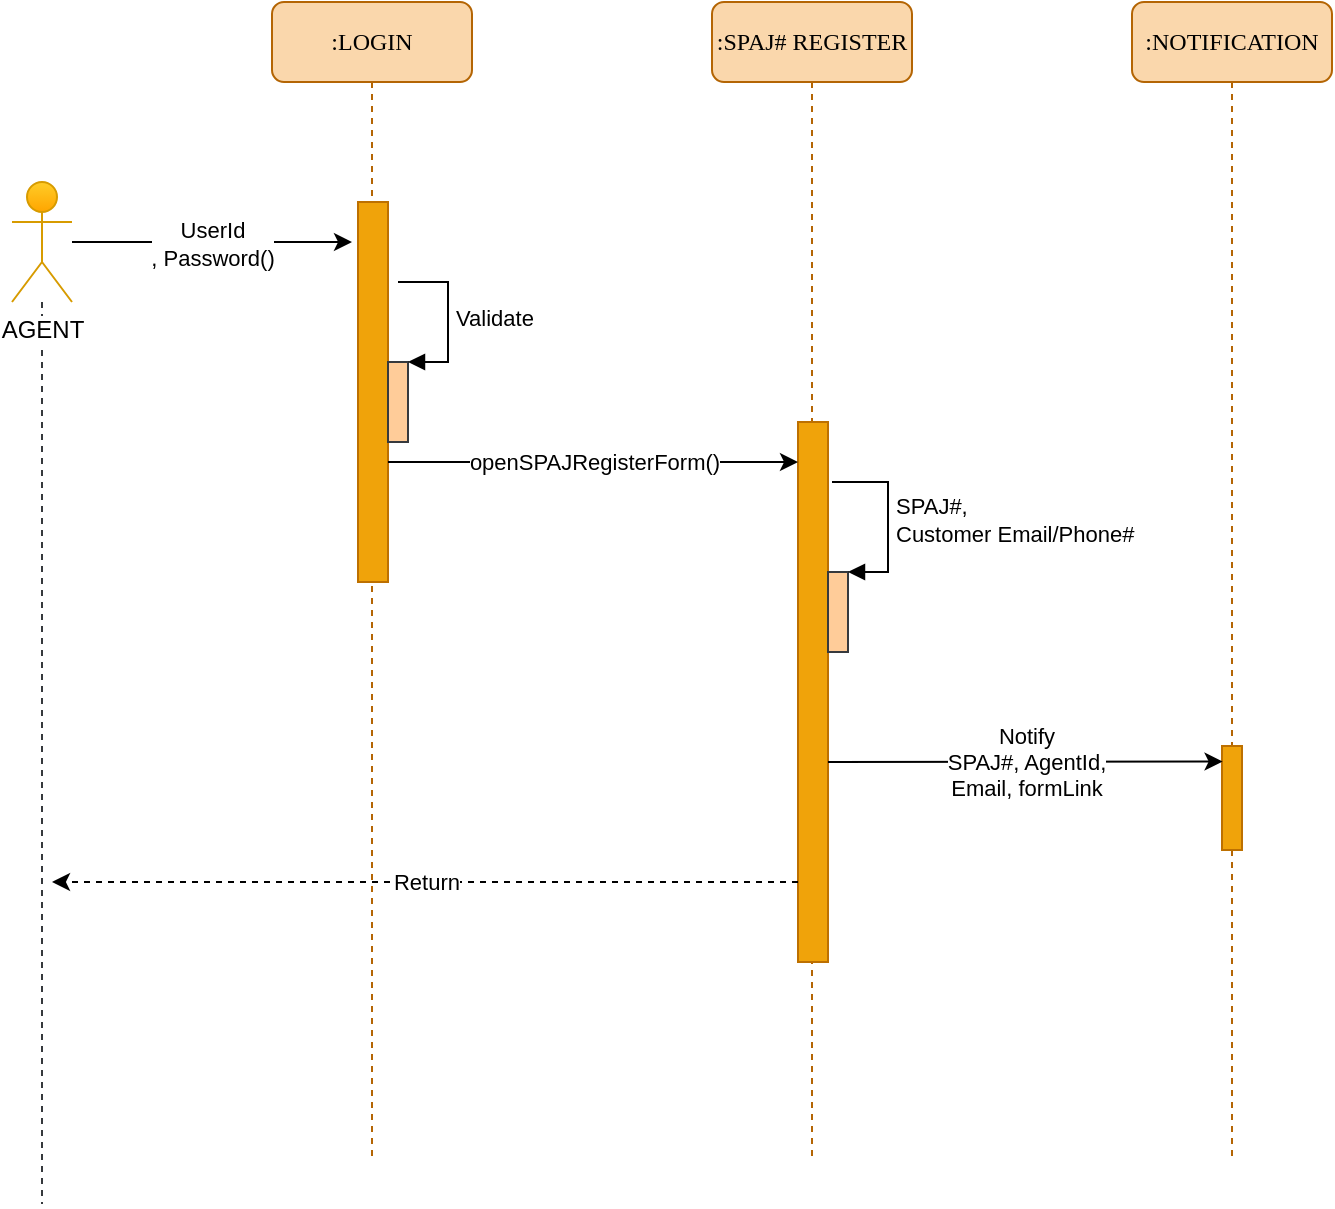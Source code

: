 <mxfile version="13.0.1" type="github" pages="4">
  <diagram name="REG_SPAJ" id="13e1069c-82ec-6db2-03f1-153e76fe0fe0">
    <mxGraphModel dx="782" dy="410" grid="1" gridSize="10" guides="1" tooltips="1" connect="1" arrows="1" fold="1" page="1" pageScale="1" pageWidth="1100" pageHeight="850" background="#ffffff" math="0" shadow="0">
      <root>
        <mxCell id="0" />
        <mxCell id="1" parent="0" />
        <mxCell id="7baba1c4bc27f4b0-2" value=":SPAJ# REGISTER" style="shape=umlLifeline;perimeter=lifelinePerimeter;whiteSpace=wrap;html=1;container=1;collapsible=0;recursiveResize=0;outlineConnect=0;rounded=1;shadow=0;comic=0;labelBackgroundColor=none;strokeWidth=1;fontFamily=Verdana;fontSize=12;align=center;fillColor=#fad7ac;strokeColor=#b46504;" parent="1" vertex="1">
          <mxGeometry x="480" y="100" width="100" height="580" as="geometry" />
        </mxCell>
        <mxCell id="p4iOBF_PORQU9EkBIIjE-11" value="" style="html=1;points=[];perimeter=orthogonalPerimeter;rounded=0;shadow=0;comic=0;labelBackgroundColor=none;strokeWidth=1;fontFamily=Verdana;fontSize=12;align=center;fillColor=#f0a30a;strokeColor=#BD7000;fontColor=#ffffff;" parent="7baba1c4bc27f4b0-2" vertex="1">
          <mxGeometry x="43" y="210" width="15" height="270" as="geometry" />
        </mxCell>
        <mxCell id="6RbhNzcq1OYKgwnGAaoQ-3" value="" style="html=1;points=[];perimeter=orthogonalPerimeter;fillColor=#ffcc99;strokeColor=#36393d;" parent="7baba1c4bc27f4b0-2" vertex="1">
          <mxGeometry x="58" y="285" width="10" height="40" as="geometry" />
        </mxCell>
        <mxCell id="6RbhNzcq1OYKgwnGAaoQ-4" value="&lt;div&gt;SPAJ#, &lt;br&gt;&lt;/div&gt;&lt;div&gt;Customer Email/Phone#&lt;br&gt;&lt;/div&gt;" style="edgeStyle=orthogonalEdgeStyle;html=1;align=left;spacingLeft=2;endArrow=block;rounded=0;entryX=1;entryY=0;" parent="7baba1c4bc27f4b0-2" target="6RbhNzcq1OYKgwnGAaoQ-3" edge="1">
          <mxGeometry relative="1" as="geometry">
            <mxPoint x="60" y="240" as="sourcePoint" />
            <Array as="points">
              <mxPoint x="63" y="240" />
              <mxPoint x="88" y="240" />
              <mxPoint x="88" y="285" />
            </Array>
          </mxGeometry>
        </mxCell>
        <mxCell id="7baba1c4bc27f4b0-3" value=":NOTIFICATION" style="shape=umlLifeline;perimeter=lifelinePerimeter;whiteSpace=wrap;html=1;container=1;collapsible=0;recursiveResize=0;outlineConnect=0;rounded=1;shadow=0;comic=0;labelBackgroundColor=none;strokeWidth=1;fontFamily=Verdana;fontSize=12;align=center;fillColor=#fad7ac;strokeColor=#b46504;" parent="1" vertex="1">
          <mxGeometry x="690" y="100" width="100" height="580" as="geometry" />
        </mxCell>
        <mxCell id="p4iOBF_PORQU9EkBIIjE-16" value="" style="html=1;points=[];perimeter=orthogonalPerimeter;rounded=0;shadow=0;comic=0;labelBackgroundColor=none;strokeWidth=1;fontFamily=Verdana;fontSize=12;align=center;fillColor=#f0a30a;strokeColor=#BD7000;fontColor=#ffffff;" parent="7baba1c4bc27f4b0-3" vertex="1">
          <mxGeometry x="45" y="372" width="10" height="52" as="geometry" />
        </mxCell>
        <mxCell id="7baba1c4bc27f4b0-8" value=":LOGIN" style="shape=umlLifeline;perimeter=lifelinePerimeter;whiteSpace=wrap;html=1;container=1;collapsible=0;recursiveResize=0;outlineConnect=0;rounded=1;shadow=0;comic=0;labelBackgroundColor=none;strokeWidth=1;fontFamily=Verdana;fontSize=12;align=center;fillColor=#fad7ac;strokeColor=#b46504;" parent="1" vertex="1">
          <mxGeometry x="260" y="100" width="100" height="580" as="geometry" />
        </mxCell>
        <mxCell id="7baba1c4bc27f4b0-9" value="" style="html=1;points=[];perimeter=orthogonalPerimeter;rounded=0;shadow=0;comic=0;labelBackgroundColor=none;strokeWidth=1;fontFamily=Verdana;fontSize=12;align=center;fillColor=#f0a30a;strokeColor=#BD7000;fontColor=#ffffff;" parent="7baba1c4bc27f4b0-8" vertex="1">
          <mxGeometry x="43" y="100" width="15" height="190" as="geometry" />
        </mxCell>
        <mxCell id="6RbhNzcq1OYKgwnGAaoQ-5" value="" style="html=1;points=[];perimeter=orthogonalPerimeter;fillColor=#ffcc99;strokeColor=#36393d;" parent="7baba1c4bc27f4b0-8" vertex="1">
          <mxGeometry x="58" y="180" width="10" height="40" as="geometry" />
        </mxCell>
        <mxCell id="6RbhNzcq1OYKgwnGAaoQ-6" value="Validate" style="edgeStyle=orthogonalEdgeStyle;html=1;align=left;spacingLeft=2;endArrow=block;rounded=0;entryX=1;entryY=0;" parent="7baba1c4bc27f4b0-8" target="6RbhNzcq1OYKgwnGAaoQ-5" edge="1">
          <mxGeometry relative="1" as="geometry">
            <mxPoint x="63" y="140" as="sourcePoint" />
            <Array as="points">
              <mxPoint x="88" y="140" />
            </Array>
          </mxGeometry>
        </mxCell>
        <mxCell id="p4iOBF_PORQU9EkBIIjE-3" value="&lt;div&gt;UserId&lt;/div&gt;&lt;div&gt;, Password()&lt;/div&gt;" style="edgeStyle=orthogonalEdgeStyle;rounded=0;orthogonalLoop=1;jettySize=auto;html=1;" parent="1" source="p4iOBF_PORQU9EkBIIjE-1" edge="1">
          <mxGeometry relative="1" as="geometry">
            <mxPoint x="300" y="220" as="targetPoint" />
          </mxGeometry>
        </mxCell>
        <mxCell id="XKrE97l7b6FqeRw9MG-Z-1" style="edgeStyle=orthogonalEdgeStyle;rounded=0;orthogonalLoop=1;jettySize=auto;html=1;strokeColor=#36393d;endArrow=none;endFill=0;startArrow=none;startFill=0;dashed=1;fillColor=#ffcc99;" parent="1" source="p4iOBF_PORQU9EkBIIjE-1" edge="1">
          <mxGeometry relative="1" as="geometry">
            <mxPoint x="145" y="701" as="targetPoint" />
          </mxGeometry>
        </mxCell>
        <mxCell id="p4iOBF_PORQU9EkBIIjE-1" value="AGENT" style="shape=umlActor;verticalLabelPosition=bottom;labelBackgroundColor=#ffffff;verticalAlign=top;html=1;outlineConnect=0;fillColor=#ffcd28;strokeColor=#d79b00;gradientColor=#ffa500;" parent="1" vertex="1">
          <mxGeometry x="130" y="190" width="30" height="60" as="geometry" />
        </mxCell>
        <mxCell id="p4iOBF_PORQU9EkBIIjE-12" value="openSPAJRegisterForm()" style="edgeStyle=orthogonalEdgeStyle;rounded=0;orthogonalLoop=1;jettySize=auto;html=1;" parent="1" source="7baba1c4bc27f4b0-9" target="p4iOBF_PORQU9EkBIIjE-11" edge="1">
          <mxGeometry relative="1" as="geometry">
            <Array as="points">
              <mxPoint x="480" y="330" />
              <mxPoint x="480" y="330" />
            </Array>
          </mxGeometry>
        </mxCell>
        <mxCell id="p4iOBF_PORQU9EkBIIjE-17" value="&lt;div&gt;Notify&lt;/div&gt;&lt;div&gt;SPAJ#, AgentId, &lt;br&gt;&lt;/div&gt;&lt;div&gt;Email, formLink&lt;br&gt;&lt;/div&gt;" style="edgeStyle=elbowEdgeStyle;rounded=0;orthogonalLoop=1;jettySize=auto;html=1;entryX=0.029;entryY=0.149;entryDx=0;entryDy=0;entryPerimeter=0;" parent="1" source="p4iOBF_PORQU9EkBIIjE-11" target="p4iOBF_PORQU9EkBIIjE-16" edge="1">
          <mxGeometry relative="1" as="geometry">
            <Array as="points">
              <mxPoint x="540" y="480" />
              <mxPoint x="560" y="480" />
            </Array>
          </mxGeometry>
        </mxCell>
        <mxCell id="XKrE97l7b6FqeRw9MG-Z-5" value="Return" style="edgeStyle=elbowEdgeStyle;rounded=0;orthogonalLoop=1;jettySize=auto;html=1;dashed=1;" parent="1" source="p4iOBF_PORQU9EkBIIjE-11" edge="1">
          <mxGeometry relative="1" as="geometry">
            <Array as="points">
              <mxPoint x="510" y="540" />
              <mxPoint x="540" y="480" />
              <mxPoint x="560" y="480" />
            </Array>
            <mxPoint x="538" y="480" as="sourcePoint" />
            <mxPoint x="150" y="540" as="targetPoint" />
          </mxGeometry>
        </mxCell>
      </root>
    </mxGraphModel>
  </diagram>
  <diagram name="FORM_FILL" id="ZUSo_tYz1-H3Pd76nH2e">
    <mxGraphModel dx="1117" dy="586" grid="1" gridSize="10" guides="1" tooltips="1" connect="1" arrows="1" fold="1" page="1" pageScale="1" pageWidth="1100" pageHeight="850" background="#ffffff" math="0" shadow="0">
      <root>
        <mxCell id="34XvzV34zaWwnX6Qg1qv-0" />
        <mxCell id="34XvzV34zaWwnX6Qg1qv-1" parent="34XvzV34zaWwnX6Qg1qv-0" />
        <mxCell id="34XvzV34zaWwnX6Qg1qv-2" value="FILL SPAJ" style="shape=umlLifeline;perimeter=lifelinePerimeter;whiteSpace=wrap;html=1;container=1;collapsible=0;recursiveResize=0;outlineConnect=0;rounded=1;shadow=0;comic=0;labelBackgroundColor=none;strokeWidth=1;fontFamily=Verdana;fontSize=12;align=center;fillColor=#ffcc99;strokeColor=#36393d;" vertex="1" parent="34XvzV34zaWwnX6Qg1qv-1">
          <mxGeometry x="240" y="110" width="130" height="470" as="geometry" />
        </mxCell>
        <mxCell id="34XvzV34zaWwnX6Qg1qv-3" value="" style="html=1;points=[];perimeter=orthogonalPerimeter;rounded=0;shadow=0;comic=0;labelBackgroundColor=none;strokeWidth=1;fontFamily=Verdana;fontSize=12;align=center;fillColor=#f0a30a;strokeColor=#BD7000;fontColor=#ffffff;" vertex="1" parent="34XvzV34zaWwnX6Qg1qv-2">
          <mxGeometry x="57" y="102" width="15" height="328" as="geometry" />
        </mxCell>
        <mxCell id="Yct9ikVkDQhymuxmqOAk-6" value="" style="html=1;points=[];perimeter=orthogonalPerimeter;fillColor=#ffcc99;strokeColor=#36393d;" vertex="1" parent="34XvzV34zaWwnX6Qg1qv-2">
          <mxGeometry x="65" y="180" width="16" height="50" as="geometry" />
        </mxCell>
        <mxCell id="Yct9ikVkDQhymuxmqOAk-7" value="&lt;div&gt;FILL SPAJ FORM&lt;/div&gt;&lt;div&gt;&amp;amp; SUBMMIT&lt;br&gt;&lt;/div&gt;" style="edgeStyle=orthogonalEdgeStyle;html=1;align=left;spacingLeft=2;endArrow=block;rounded=0;entryX=1;entryY=0;" edge="1" target="Yct9ikVkDQhymuxmqOAk-6" parent="34XvzV34zaWwnX6Qg1qv-2">
          <mxGeometry relative="1" as="geometry">
            <mxPoint x="73" y="130" as="sourcePoint" />
            <Array as="points">
              <mxPoint x="130" y="130" />
              <mxPoint x="130" y="180" />
            </Array>
          </mxGeometry>
        </mxCell>
        <mxCell id="K-Zi6zfFVvJOgH8rUau1-26" value="" style="html=1;points=[];perimeter=orthogonalPerimeter;rounded=0;shadow=0;comic=0;labelBackgroundColor=none;strokeWidth=1;fontFamily=Verdana;fontSize=12;align=center;fillColor=#ffcc99;strokeColor=#36393d;" vertex="1" parent="34XvzV34zaWwnX6Qg1qv-2">
          <mxGeometry x="65" y="275" width="15" height="70" as="geometry" />
        </mxCell>
        <mxCell id="34XvzV34zaWwnX6Qg1qv-10" value="openFormLink()" style="edgeStyle=orthogonalEdgeStyle;rounded=0;orthogonalLoop=1;jettySize=auto;html=1;exitX=1.1;exitY=0.042;exitDx=0;exitDy=0;exitPerimeter=0;" edge="1" parent="34XvzV34zaWwnX6Qg1qv-1" source="__p8f2sT7H5Wwx9RNx_r-0">
          <mxGeometry relative="1" as="geometry">
            <mxPoint x="300" y="220" as="targetPoint" />
            <mxPoint x="70" y="234.941" as="sourcePoint" />
            <Array as="points">
              <mxPoint x="70" y="220" />
            </Array>
          </mxGeometry>
        </mxCell>
        <mxCell id="__p8f2sT7H5Wwx9RNx_r-0" value="Customer" style="shape=umlLifeline;participant=umlActor;perimeter=lifelinePerimeter;whiteSpace=wrap;html=1;container=1;collapsible=0;recursiveResize=0;verticalAlign=top;spacingTop=36;labelBackgroundColor=#ffffff;outlineConnect=0;fillColor=#ffcd28;strokeColor=#d79b00;gradientColor=#ffa500;" vertex="1" parent="34XvzV34zaWwnX6Qg1qv-1">
          <mxGeometry x="37" y="200" width="30" height="380" as="geometry" />
        </mxCell>
        <mxCell id="K-Zi6zfFVvJOgH8rUau1-1" value="Return" style="edgeStyle=orthogonalEdgeStyle;rounded=0;orthogonalLoop=1;jettySize=auto;html=1;dashed=1;startArrow=none;startFill=0;endArrow=classic;endFill=1;strokeColor=#000000;" edge="1" parent="34XvzV34zaWwnX6Qg1qv-1">
          <mxGeometry relative="1" as="geometry">
            <mxPoint x="295.93" y="530" as="sourcePoint" />
            <mxPoint x="50" y="530" as="targetPoint" />
            <Array as="points">
              <mxPoint x="295.93" y="530" />
              <mxPoint x="295.93" y="530" />
            </Array>
          </mxGeometry>
        </mxCell>
        <mxCell id="K-Zi6zfFVvJOgH8rUau1-10" value="NOTIFICATION" style="shape=umlLifeline;perimeter=lifelinePerimeter;whiteSpace=wrap;html=1;container=1;collapsible=0;recursiveResize=0;outlineConnect=0;rounded=1;shadow=0;comic=0;labelBackgroundColor=none;strokeWidth=1;fontFamily=Verdana;fontSize=12;align=center;fillColor=#ffcc99;strokeColor=#36393d;" vertex="1" parent="34XvzV34zaWwnX6Qg1qv-1">
          <mxGeometry x="500" y="110" width="100" height="470" as="geometry" />
        </mxCell>
        <mxCell id="K-Zi6zfFVvJOgH8rUau1-28" value="" style="html=1;points=[];perimeter=orthogonalPerimeter;rounded=0;shadow=0;comic=0;labelBackgroundColor=none;strokeWidth=1;fontFamily=Verdana;fontSize=12;align=center;fillColor=#ffcc99;strokeColor=#36393d;" vertex="1" parent="K-Zi6zfFVvJOgH8rUau1-10">
          <mxGeometry x="42.5" y="340" width="15" height="70" as="geometry" />
        </mxCell>
        <mxCell id="K-Zi6zfFVvJOgH8rUau1-27" value="Generate VA" style="edgeStyle=orthogonalEdgeStyle;html=1;align=left;spacingLeft=2;endArrow=block;rounded=0;entryX=1;entryY=0;" edge="1" parent="34XvzV34zaWwnX6Qg1qv-1">
          <mxGeometry x="-0.289" y="-20" relative="1" as="geometry">
            <mxPoint x="320" y="371" as="sourcePoint" />
            <Array as="points">
              <mxPoint x="373" y="371" />
              <mxPoint x="373" y="421" />
            </Array>
            <mxPoint x="327" y="421.0" as="targetPoint" />
            <mxPoint x="27" y="19" as="offset" />
          </mxGeometry>
        </mxCell>
        <mxCell id="K-Zi6zfFVvJOgH8rUau1-29" value="Notify VA" style="edgeStyle=none;rounded=0;orthogonalLoop=1;jettySize=auto;html=1;startArrow=none;startFill=0;endArrow=classic;endFill=1;strokeColor=#000000;" edge="1" parent="34XvzV34zaWwnX6Qg1qv-1" source="K-Zi6zfFVvJOgH8rUau1-26" target="K-Zi6zfFVvJOgH8rUau1-28">
          <mxGeometry relative="1" as="geometry">
            <Array as="points" />
          </mxGeometry>
        </mxCell>
        <mxCell id="iq6wEZgxCb0-QlD4ub_o-0" value="Return" style="edgeStyle=orthogonalEdgeStyle;rounded=0;orthogonalLoop=1;jettySize=auto;html=1;dashed=1;startArrow=none;startFill=0;endArrow=classic;endFill=1;strokeColor=#000000;entryX=1.162;entryY=0.903;entryDx=0;entryDy=0;entryPerimeter=0;" edge="1" parent="34XvzV34zaWwnX6Qg1qv-1" target="34XvzV34zaWwnX6Qg1qv-3">
          <mxGeometry relative="1" as="geometry">
            <mxPoint x="538.93" y="508.57" as="sourcePoint" />
            <mxPoint x="390" y="640" as="targetPoint" />
            <Array as="points">
              <mxPoint x="370" y="508" />
              <mxPoint x="370" y="508" />
            </Array>
          </mxGeometry>
        </mxCell>
      </root>
    </mxGraphModel>
  </diagram>
  <diagram name="SETTLED" id="CGU4u6baA6YrpRW7Qw8i">
    <mxGraphModel dx="782" dy="410" grid="1" gridSize="10" guides="1" tooltips="1" connect="1" arrows="1" fold="1" page="1" pageScale="1" pageWidth="1100" pageHeight="850" background="#ffffff" math="0" shadow="0">
      <root>
        <mxCell id="JUBmWmNNmW1XvR-8y3h7-0" />
        <mxCell id="JUBmWmNNmW1XvR-8y3h7-1" parent="JUBmWmNNmW1XvR-8y3h7-0" />
        <mxCell id="JUBmWmNNmW1XvR-8y3h7-2" value="&lt;div&gt;PAYMENT&lt;/div&gt;&lt;div&gt;SERVICE&lt;br&gt;&lt;/div&gt;" style="shape=umlLifeline;perimeter=lifelinePerimeter;whiteSpace=wrap;html=1;container=1;collapsible=0;recursiveResize=0;outlineConnect=0;rounded=1;shadow=0;comic=0;labelBackgroundColor=none;strokeWidth=1;fontFamily=Verdana;fontSize=12;align=center;fillColor=#ffcc99;strokeColor=#36393d;" parent="JUBmWmNNmW1XvR-8y3h7-1" vertex="1">
          <mxGeometry x="240" y="110" width="130" height="480" as="geometry" />
        </mxCell>
        <mxCell id="JUBmWmNNmW1XvR-8y3h7-16" value="" style="html=1;points=[];perimeter=orthogonalPerimeter;rounded=0;shadow=0;comic=0;labelBackgroundColor=none;strokeWidth=1;fontFamily=Verdana;fontSize=12;align=center;fillColor=#f0a30a;strokeColor=#BD7000;fontColor=#ffffff;" parent="JUBmWmNNmW1XvR-8y3h7-2" vertex="1">
          <mxGeometry x="57.5" y="80" width="15" height="370" as="geometry" />
        </mxCell>
        <mxCell id="JUBmWmNNmW1XvR-8y3h7-4" value="" style="html=1;points=[];perimeter=orthogonalPerimeter;fillColor=#ffcc99;strokeColor=#36393d;" parent="JUBmWmNNmW1XvR-8y3h7-2" vertex="1">
          <mxGeometry x="65" y="263" width="16" height="50" as="geometry" />
        </mxCell>
        <mxCell id="JUBmWmNNmW1XvR-8y3h7-5" value="Proses Settlement" style="edgeStyle=orthogonalEdgeStyle;html=1;align=left;spacingLeft=2;endArrow=block;rounded=0;entryX=1;entryY=0;" parent="JUBmWmNNmW1XvR-8y3h7-2" target="JUBmWmNNmW1XvR-8y3h7-4" edge="1">
          <mxGeometry relative="1" as="geometry">
            <mxPoint x="73" y="213" as="sourcePoint" />
            <Array as="points">
              <mxPoint x="130" y="213" />
              <mxPoint x="130" y="263" />
            </Array>
          </mxGeometry>
        </mxCell>
        <mxCell id="JoAIE4JgL2bXuAZp9opC-2" value="" style="html=1;points=[];perimeter=orthogonalPerimeter;fillColor=#ffcc99;strokeColor=#36393d;" parent="JUBmWmNNmW1XvR-8y3h7-2" vertex="1">
          <mxGeometry x="65" y="150" width="16" height="50" as="geometry" />
        </mxCell>
        <mxCell id="JoAIE4JgL2bXuAZp9opC-3" value="Validate Incoming Settlement" style="edgeStyle=orthogonalEdgeStyle;html=1;align=left;spacingLeft=2;endArrow=block;rounded=0;entryX=1;entryY=0;" parent="JUBmWmNNmW1XvR-8y3h7-2" source="JUBmWmNNmW1XvR-8y3h7-16" target="JoAIE4JgL2bXuAZp9opC-2" edge="1">
          <mxGeometry relative="1" as="geometry">
            <mxPoint x="313" y="210" as="sourcePoint" />
            <Array as="points">
              <mxPoint x="130" y="120" />
              <mxPoint x="130" y="150" />
            </Array>
          </mxGeometry>
        </mxCell>
        <mxCell id="JUBmWmNNmW1XvR-8y3h7-18" value="NOTIFICATION" style="shape=umlLifeline;perimeter=lifelinePerimeter;whiteSpace=wrap;html=1;container=1;collapsible=0;recursiveResize=0;outlineConnect=0;rounded=1;shadow=0;comic=0;labelBackgroundColor=none;strokeWidth=1;fontFamily=Verdana;fontSize=12;align=center;fillColor=#ffcc99;strokeColor=#36393d;" parent="JUBmWmNNmW1XvR-8y3h7-1" vertex="1">
          <mxGeometry x="510" y="110" width="100" height="480" as="geometry" />
        </mxCell>
        <mxCell id="JUBmWmNNmW1XvR-8y3h7-20" value="" style="html=1;points=[];perimeter=orthogonalPerimeter;rounded=0;shadow=0;comic=0;labelBackgroundColor=none;strokeWidth=1;fontFamily=Verdana;fontSize=12;align=center;fillColor=#f0a30a;strokeColor=#BD7000;fontColor=#ffffff;" parent="JUBmWmNNmW1XvR-8y3h7-18" vertex="1">
          <mxGeometry x="42.5" y="333" width="15" height="70" as="geometry" />
        </mxCell>
        <mxCell id="JUBmWmNNmW1XvR-8y3h7-21" value="Notify Payment Receive to customer" style="edgeStyle=none;rounded=0;orthogonalLoop=1;jettySize=auto;html=1;startArrow=none;startFill=0;endArrow=classic;endFill=1;strokeColor=#000000;" parent="JUBmWmNNmW1XvR-8y3h7-1" target="JUBmWmNNmW1XvR-8y3h7-20" edge="1">
          <mxGeometry relative="1" as="geometry">
            <mxPoint x="312.5" y="443" as="sourcePoint" />
          </mxGeometry>
        </mxCell>
        <mxCell id="x7IjCRDMqcNYyFBwQXJs-0" value="PAYMENT GATEWAY" style="shape=umlLifeline;participant=umlActor;perimeter=lifelinePerimeter;whiteSpace=wrap;html=1;container=1;collapsible=0;recursiveResize=0;verticalAlign=top;spacingTop=36;labelBackgroundColor=#ffffff;outlineConnect=0;fillColor=#ffcd28;strokeColor=#d79b00;gradientColor=#ffa500;" parent="JUBmWmNNmW1XvR-8y3h7-1" vertex="1">
          <mxGeometry x="70" y="120" width="30" height="470" as="geometry" />
        </mxCell>
        <mxCell id="x7IjCRDMqcNYyFBwQXJs-1" value="Settlement Notification" style="edgeStyle=none;rounded=0;orthogonalLoop=1;jettySize=auto;html=1;startArrow=none;startFill=0;endArrow=classic;endFill=1;strokeColor=#000000;" parent="JUBmWmNNmW1XvR-8y3h7-1" source="x7IjCRDMqcNYyFBwQXJs-0" target="JUBmWmNNmW1XvR-8y3h7-2" edge="1">
          <mxGeometry x="-0.02" y="20" relative="1" as="geometry">
            <mxPoint x="80" y="230" as="sourcePoint" />
            <mxPoint x="549.5" y="230" as="targetPoint" />
            <Array as="points">
              <mxPoint x="170" y="220" />
            </Array>
            <mxPoint as="offset" />
          </mxGeometry>
        </mxCell>
        <mxCell id="JoAIE4JgL2bXuAZp9opC-0" value="Return" style="edgeStyle=orthogonalEdgeStyle;rounded=0;orthogonalLoop=1;jettySize=auto;html=1;dashed=1;startArrow=none;startFill=0;endArrow=classic;endFill=1;strokeColor=#000000;" parent="JUBmWmNNmW1XvR-8y3h7-1" edge="1">
          <mxGeometry relative="1" as="geometry">
            <mxPoint x="549.93" y="493" as="sourcePoint" />
            <mxPoint x="310" y="493" as="targetPoint" />
            <Array as="points">
              <mxPoint x="549.93" y="493" />
              <mxPoint x="549.93" y="493" />
            </Array>
          </mxGeometry>
        </mxCell>
        <mxCell id="JoAIE4JgL2bXuAZp9opC-1" value="Return" style="edgeStyle=orthogonalEdgeStyle;rounded=0;orthogonalLoop=1;jettySize=auto;html=1;dashed=1;startArrow=none;startFill=0;endArrow=classic;endFill=1;strokeColor=#000000;" parent="JUBmWmNNmW1XvR-8y3h7-1" edge="1">
          <mxGeometry relative="1" as="geometry">
            <mxPoint x="295.93" y="523" as="sourcePoint" />
            <mxPoint x="80" y="523" as="targetPoint" />
            <Array as="points">
              <mxPoint x="295.93" y="523" />
              <mxPoint x="295.93" y="523" />
            </Array>
          </mxGeometry>
        </mxCell>
      </root>
    </mxGraphModel>
  </diagram>
  <diagram name="Copy of FORM_FILL" id="1vZY57n6lxygkQWoNbV0">
    <mxGraphModel dx="3707" dy="1367" grid="1" gridSize="10" guides="1" tooltips="1" connect="1" arrows="1" fold="1" page="1" pageScale="1" pageWidth="1100" pageHeight="850" background="#ffffff" math="0" shadow="0">
      <root>
        <mxCell id="wwjqNw4YfcpreguJsvVE-0" />
        <mxCell id="wwjqNw4YfcpreguJsvVE-1" parent="wwjqNw4YfcpreguJsvVE-0" />
        <mxCell id="wwjqNw4YfcpreguJsvVE-7" value="&lt;div&gt;VALIDATE&lt;/div&gt;&lt;div&gt;SPAJ&lt;br&gt;&lt;/div&gt;" style="shape=umlLifeline;perimeter=lifelinePerimeter;whiteSpace=wrap;html=1;container=1;collapsible=0;recursiveResize=0;outlineConnect=0;rounded=1;shadow=0;comic=0;labelBackgroundColor=none;strokeWidth=1;fontFamily=Verdana;fontSize=12;align=center;fillColor=#ffcc99;strokeColor=#36393d;" vertex="1" parent="wwjqNw4YfcpreguJsvVE-1">
          <mxGeometry x="320" y="110" width="100" height="1130" as="geometry" />
        </mxCell>
        <mxCell id="fx-iNKi_1GMHtGc6FXnT-6" value="" style="html=1;points=[];perimeter=orthogonalPerimeter;fillColor=#f0a30a;strokeColor=#BD7000;fontColor=#ffffff;" vertex="1" parent="wwjqNw4YfcpreguJsvVE-7">
          <mxGeometry x="40" y="510" width="20" height="260" as="geometry" />
        </mxCell>
        <mxCell id="wwjqNw4YfcpreguJsvVE-8" value=":LOGGED" style="shape=umlLifeline;perimeter=lifelinePerimeter;whiteSpace=wrap;html=1;container=1;collapsible=0;recursiveResize=0;outlineConnect=0;rounded=1;shadow=0;comic=0;labelBackgroundColor=none;strokeWidth=1;fontFamily=Verdana;fontSize=12;align=center;fillColor=#ffcc99;strokeColor=#36393d;" vertex="1" parent="wwjqNw4YfcpreguJsvVE-1">
          <mxGeometry x="140" y="110" width="100" height="1130" as="geometry" />
        </mxCell>
        <mxCell id="wwjqNw4YfcpreguJsvVE-9" value="" style="html=1;points=[];perimeter=orthogonalPerimeter;fillColor=#f0a30a;strokeColor=#BD7000;fontColor=#ffffff;" vertex="1" parent="wwjqNw4YfcpreguJsvVE-8">
          <mxGeometry x="40" y="71" width="20" height="289" as="geometry" />
        </mxCell>
        <mxCell id="fx-iNKi_1GMHtGc6FXnT-5" value="" style="html=1;points=[];perimeter=orthogonalPerimeter;fillColor=#f0a30a;strokeColor=#BD7000;fontColor=#ffffff;" vertex="1" parent="wwjqNw4YfcpreguJsvVE-8">
          <mxGeometry x="40" y="460" width="20" height="630" as="geometry" />
        </mxCell>
        <mxCell id="wwjqNw4YfcpreguJsvVE-13" value="&lt;div&gt;FINAL&lt;/div&gt;&lt;div&gt;VALIDATION&lt;br&gt;&lt;/div&gt;" style="shape=umlLifeline;perimeter=lifelinePerimeter;whiteSpace=wrap;html=1;container=1;collapsible=0;recursiveResize=0;outlineConnect=0;rounded=1;shadow=0;comic=0;labelBackgroundColor=none;strokeWidth=1;fontFamily=Verdana;fontSize=12;align=center;fillColor=#ffcc99;strokeColor=#36393d;" vertex="1" parent="wwjqNw4YfcpreguJsvVE-1">
          <mxGeometry x="480" y="110" width="100" height="1130" as="geometry" />
        </mxCell>
        <mxCell id="fx-iNKi_1GMHtGc6FXnT-12" value="" style="html=1;points=[];perimeter=orthogonalPerimeter;fillColor=#f0a30a;strokeColor=#BD7000;fontColor=#ffffff;" vertex="1" parent="wwjqNw4YfcpreguJsvVE-13">
          <mxGeometry x="40" y="660" width="20" height="80" as="geometry" />
        </mxCell>
        <mxCell id="wwjqNw4YfcpreguJsvVE-14" value="&lt;div&gt;EBAO/&lt;/div&gt;&lt;div&gt;G-L/H&lt;/div&gt;" style="shape=umlLifeline;perimeter=lifelinePerimeter;whiteSpace=wrap;html=1;container=1;collapsible=0;recursiveResize=0;outlineConnect=0;rounded=1;shadow=0;comic=0;labelBackgroundColor=none;strokeWidth=1;fontFamily=Verdana;fontSize=12;align=center;fillColor=#ffcc99;strokeColor=#36393d;" vertex="1" parent="wwjqNw4YfcpreguJsvVE-1">
          <mxGeometry x="630" y="110" width="100" height="1130" as="geometry" />
        </mxCell>
        <mxCell id="fx-iNKi_1GMHtGc6FXnT-19" value="" style="html=1;points=[];perimeter=orthogonalPerimeter;fillColor=#f0a30a;strokeColor=#BD7000;fontColor=#ffffff;" vertex="1" parent="wwjqNw4YfcpreguJsvVE-14">
          <mxGeometry x="40" y="850" width="20" height="90" as="geometry" />
        </mxCell>
        <mxCell id="wwjqNw4YfcpreguJsvVE-15" value="NOTIFICATION" style="shape=umlLifeline;perimeter=lifelinePerimeter;whiteSpace=wrap;html=1;container=1;collapsible=0;recursiveResize=0;outlineConnect=0;rounded=1;shadow=0;comic=0;labelBackgroundColor=none;strokeWidth=1;fontFamily=Verdana;fontSize=12;align=center;fillColor=#ffcc99;strokeColor=#36393d;" vertex="1" parent="wwjqNw4YfcpreguJsvVE-1">
          <mxGeometry x="800" y="110" width="100" height="1130" as="geometry" />
        </mxCell>
        <mxCell id="wwjqNw4YfcpreguJsvVE-17" value="" style="html=1;points=[];perimeter=orthogonalPerimeter;rounded=0;shadow=0;comic=0;labelBackgroundColor=none;strokeWidth=1;fontFamily=Verdana;fontSize=12;align=center;fillColor=#ffcc99;strokeColor=#36393d;" vertex="1" parent="wwjqNw4YfcpreguJsvVE-15">
          <mxGeometry x="42.5" y="241" width="15" height="70" as="geometry" />
        </mxCell>
        <mxCell id="fx-iNKi_1GMHtGc6FXnT-23" value="" style="html=1;points=[];perimeter=orthogonalPerimeter;fillColor=#f0a30a;strokeColor=#BD7000;fontColor=#ffffff;" vertex="1" parent="wwjqNw4YfcpreguJsvVE-15">
          <mxGeometry x="37.5" y="969" width="20" height="90" as="geometry" />
        </mxCell>
        <mxCell id="wwjqNw4YfcpreguJsvVE-20" value="&lt;div&gt;AGENT/DM/RH&lt;/div&gt;" style="shape=umlLifeline;participant=umlActor;perimeter=lifelinePerimeter;whiteSpace=wrap;html=1;container=1;collapsible=0;recursiveResize=0;verticalAlign=top;spacingTop=36;labelBackgroundColor=#ffffff;outlineConnect=0;fillColor=#ffcd28;strokeColor=#d79b00;gradientColor=#ffa500;" vertex="1" parent="wwjqNw4YfcpreguJsvVE-1">
          <mxGeometry x="17" y="151" width="30" height="359" as="geometry" />
        </mxCell>
        <mxCell id="wwjqNw4YfcpreguJsvVE-21" value="&lt;div&gt;Login UserId, &lt;br&gt;&lt;/div&gt;&lt;div&gt;Password&lt;/div&gt;" style="html=1;verticalAlign=bottom;startArrow=oval;endArrow=block;startSize=8;strokeColor=#000000;" edge="1" parent="wwjqNw4YfcpreguJsvVE-1" source="wwjqNw4YfcpreguJsvVE-20" target="wwjqNw4YfcpreguJsvVE-9">
          <mxGeometry relative="1" as="geometry">
            <mxPoint x="415" y="171" as="sourcePoint" />
            <Array as="points">
              <mxPoint x="110" y="191" />
            </Array>
          </mxGeometry>
        </mxCell>
        <mxCell id="wwjqNw4YfcpreguJsvVE-22" value="&lt;div&gt;Open&lt;/div&gt;&lt;div&gt;Submitted SPAJ&lt;br&gt;&lt;/div&gt;" style="edgeStyle=none;rounded=0;orthogonalLoop=1;jettySize=auto;html=1;startArrow=none;startFill=0;endArrow=classic;endFill=1;strokeColor=#000000;" edge="1" parent="wwjqNw4YfcpreguJsvVE-1" source="wwjqNw4YfcpreguJsvVE-9" target="wwjqNw4YfcpreguJsvVE-23">
          <mxGeometry relative="1" as="geometry">
            <mxPoint x="160" y="221" as="sourcePoint" />
            <mxPoint x="304.5" y="221" as="targetPoint" />
            <Array as="points">
              <mxPoint x="230" y="221" />
            </Array>
          </mxGeometry>
        </mxCell>
        <mxCell id="wwjqNw4YfcpreguJsvVE-23" value="" style="html=1;points=[];perimeter=orthogonalPerimeter;fillColor=#f0a30a;strokeColor=#BD7000;fontColor=#ffffff;" vertex="1" parent="wwjqNw4YfcpreguJsvVE-1">
          <mxGeometry x="360" y="220" width="20" height="220" as="geometry" />
        </mxCell>
        <mxCell id="wwjqNw4YfcpreguJsvVE-24" value="" style="html=1;points=[];perimeter=orthogonalPerimeter;fillColor=#ffcc99;strokeColor=#36393d;" vertex="1" parent="wwjqNw4YfcpreguJsvVE-1">
          <mxGeometry x="370" y="290" width="20" height="40" as="geometry" />
        </mxCell>
        <mxCell id="wwjqNw4YfcpreguJsvVE-25" value="Validate SPAJ" style="edgeStyle=orthogonalEdgeStyle;html=1;align=left;spacingLeft=2;endArrow=block;rounded=0;entryX=1;entryY=0;strokeColor=#000000;exitX=1.033;exitY=0.185;exitDx=0;exitDy=0;exitPerimeter=0;" edge="1" parent="wwjqNw4YfcpreguJsvVE-1" target="wwjqNw4YfcpreguJsvVE-24">
          <mxGeometry relative="1" as="geometry">
            <mxPoint x="380.66" y="237.75" as="sourcePoint" />
            <Array as="points">
              <mxPoint x="430" y="238" />
              <mxPoint x="430" y="290" />
            </Array>
          </mxGeometry>
        </mxCell>
        <mxCell id="wwjqNw4YfcpreguJsvVE-26" value="Return" style="edgeStyle=orthogonalEdgeStyle;rounded=0;orthogonalLoop=1;jettySize=auto;html=1;dashed=1;startArrow=none;startFill=0;endArrow=classic;endFill=1;strokeColor=#000000;" edge="1" parent="wwjqNw4YfcpreguJsvVE-1">
          <mxGeometry relative="1" as="geometry">
            <mxPoint x="360" y="420" as="sourcePoint" />
            <mxPoint x="200" y="420" as="targetPoint" />
            <Array as="points">
              <mxPoint x="200" y="420" />
            </Array>
          </mxGeometry>
        </mxCell>
        <mxCell id="wwjqNw4YfcpreguJsvVE-27" value="Notify Update to Agent/BDM/RH" style="edgeStyle=none;rounded=0;orthogonalLoop=1;jettySize=auto;html=1;startArrow=none;startFill=0;endArrow=classic;endFill=1;strokeColor=#000000;" edge="1" parent="wwjqNw4YfcpreguJsvVE-1">
          <mxGeometry relative="1" as="geometry">
            <mxPoint x="380" y="350" as="sourcePoint" />
            <mxPoint x="839.5" y="350" as="targetPoint" />
            <Array as="points">
              <mxPoint x="450" y="350" />
            </Array>
          </mxGeometry>
        </mxCell>
        <mxCell id="XQ7NofDED7AON--SbGOU-1" value="Return" style="edgeStyle=orthogonalEdgeStyle;rounded=0;orthogonalLoop=1;jettySize=auto;html=1;dashed=1;startArrow=none;startFill=0;endArrow=classic;endFill=1;strokeColor=#000000;exitX=-0.03;exitY=0.912;exitDx=0;exitDy=0;exitPerimeter=0;" edge="1" parent="wwjqNw4YfcpreguJsvVE-1" source="wwjqNw4YfcpreguJsvVE-9" target="wwjqNw4YfcpreguJsvVE-20">
          <mxGeometry relative="1" as="geometry">
            <mxPoint x="180" y="430" as="sourcePoint" />
            <mxPoint x="210" y="395" as="targetPoint" />
            <Array as="points">
              <mxPoint x="100" y="445" />
              <mxPoint x="100" y="445" />
            </Array>
          </mxGeometry>
        </mxCell>
        <mxCell id="fx-iNKi_1GMHtGc6FXnT-0" value="Return" style="edgeStyle=orthogonalEdgeStyle;rounded=0;orthogonalLoop=1;jettySize=auto;html=1;dashed=1;startArrow=none;startFill=0;endArrow=classic;endFill=1;strokeColor=#000000;exitX=-0.03;exitY=0.912;exitDx=0;exitDy=0;exitPerimeter=0;" edge="1" parent="wwjqNw4YfcpreguJsvVE-1">
          <mxGeometry relative="1" as="geometry">
            <mxPoint x="838.57" y="399.998" as="sourcePoint" />
            <mxPoint x="380" y="400" as="targetPoint" />
            <Array as="points">
              <mxPoint x="500" y="400" />
              <mxPoint x="500" y="400" />
            </Array>
          </mxGeometry>
        </mxCell>
        <mxCell id="fx-iNKi_1GMHtGc6FXnT-3" value="SO ADMIN" style="shape=umlLifeline;participant=umlActor;perimeter=lifelinePerimeter;whiteSpace=wrap;html=1;container=1;collapsible=0;recursiveResize=0;verticalAlign=top;spacingTop=36;labelBackgroundColor=#ffffff;outlineConnect=0;fillColor=#ffcd28;strokeColor=#d79b00;gradientColor=#ffa500;" vertex="1" parent="wwjqNw4YfcpreguJsvVE-1">
          <mxGeometry x="17" y="550" width="30" height="870" as="geometry" />
        </mxCell>
        <mxCell id="fx-iNKi_1GMHtGc6FXnT-4" value="&lt;div&gt;Login UserId, &lt;br&gt;&lt;/div&gt;&lt;div&gt;Password&lt;/div&gt;" style="html=1;verticalAlign=bottom;startArrow=oval;endArrow=block;startSize=8;strokeColor=#000000;" edge="1" parent="wwjqNw4YfcpreguJsvVE-1">
          <mxGeometry relative="1" as="geometry">
            <mxPoint x="40.5" y="580" as="sourcePoint" />
            <mxPoint x="190" y="580" as="targetPoint" />
            <Array as="points">
              <mxPoint x="120" y="580" />
            </Array>
          </mxGeometry>
        </mxCell>
        <mxCell id="fx-iNKi_1GMHtGc6FXnT-7" value="Open Validated SPAJ" style="edgeStyle=none;rounded=0;orthogonalLoop=1;jettySize=auto;html=1;startArrow=none;startFill=0;endArrow=classic;endFill=1;strokeColor=#000000;" edge="1" parent="wwjqNw4YfcpreguJsvVE-1" source="fx-iNKi_1GMHtGc6FXnT-5" target="fx-iNKi_1GMHtGc6FXnT-6">
          <mxGeometry relative="1" as="geometry">
            <Array as="points">
              <mxPoint x="280" y="640" />
            </Array>
          </mxGeometry>
        </mxCell>
        <mxCell id="fx-iNKi_1GMHtGc6FXnT-10" value="" style="html=1;points=[];perimeter=orthogonalPerimeter;fillColor=#ffcc99;strokeColor=#36393d;" vertex="1" parent="wwjqNw4YfcpreguJsvVE-1">
          <mxGeometry x="370" y="712.25" width="20" height="40" as="geometry" />
        </mxCell>
        <mxCell id="fx-iNKi_1GMHtGc6FXnT-11" value="Validate SPAJ" style="edgeStyle=orthogonalEdgeStyle;html=1;align=left;spacingLeft=2;endArrow=block;rounded=0;entryX=1;entryY=0;strokeColor=#000000;exitX=1.033;exitY=0.185;exitDx=0;exitDy=0;exitPerimeter=0;" edge="1" target="fx-iNKi_1GMHtGc6FXnT-10" parent="wwjqNw4YfcpreguJsvVE-1">
          <mxGeometry relative="1" as="geometry">
            <mxPoint x="380.66" y="660" as="sourcePoint" />
            <Array as="points">
              <mxPoint x="430" y="660.25" />
              <mxPoint x="430" y="712.25" />
            </Array>
          </mxGeometry>
        </mxCell>
        <mxCell id="fx-iNKi_1GMHtGc6FXnT-13" value="Final Validation" style="edgeStyle=none;rounded=0;orthogonalLoop=1;jettySize=auto;html=1;startArrow=none;startFill=0;endArrow=classic;endFill=1;strokeColor=#000000;" edge="1" parent="wwjqNw4YfcpreguJsvVE-1">
          <mxGeometry relative="1" as="geometry">
            <mxPoint x="380" y="790" as="sourcePoint" />
            <mxPoint x="520" y="790" as="targetPoint" />
            <Array as="points">
              <mxPoint x="460" y="790" />
            </Array>
          </mxGeometry>
        </mxCell>
        <mxCell id="fx-iNKi_1GMHtGc6FXnT-14" value="Return" style="edgeStyle=orthogonalEdgeStyle;rounded=0;orthogonalLoop=1;jettySize=auto;html=1;dashed=1;startArrow=none;startFill=0;endArrow=classic;endFill=1;strokeColor=#000000;exitX=-0.03;exitY=0.912;exitDx=0;exitDy=0;exitPerimeter=0;" edge="1" parent="wwjqNw4YfcpreguJsvVE-1">
          <mxGeometry relative="1" as="geometry">
            <mxPoint x="518.33" y="839.998" as="sourcePoint" />
            <mxPoint x="380" y="840" as="targetPoint" />
            <Array as="points">
              <mxPoint x="438.93" y="840.43" />
              <mxPoint x="438.93" y="840.43" />
            </Array>
          </mxGeometry>
        </mxCell>
        <mxCell id="fx-iNKi_1GMHtGc6FXnT-15" value="Return" style="edgeStyle=orthogonalEdgeStyle;rounded=0;orthogonalLoop=1;jettySize=auto;html=1;dashed=1;startArrow=none;startFill=0;endArrow=classic;endFill=1;strokeColor=#000000;" edge="1" parent="wwjqNw4YfcpreguJsvVE-1">
          <mxGeometry relative="1" as="geometry">
            <mxPoint x="370" y="868" as="sourcePoint" />
            <mxPoint x="200" y="868" as="targetPoint" />
            <Array as="points">
              <mxPoint x="360" y="870" />
              <mxPoint x="360" y="868" />
            </Array>
          </mxGeometry>
        </mxCell>
        <mxCell id="fx-iNKi_1GMHtGc6FXnT-17" value="Open Final Validated" style="edgeStyle=none;rounded=0;orthogonalLoop=1;jettySize=auto;html=1;startArrow=none;startFill=0;endArrow=classic;endFill=1;strokeColor=#000000;" edge="1" target="fx-iNKi_1GMHtGc6FXnT-18" parent="wwjqNw4YfcpreguJsvVE-1">
          <mxGeometry relative="1" as="geometry">
            <mxPoint x="200" y="930" as="sourcePoint" />
            <Array as="points">
              <mxPoint x="280" y="930" />
            </Array>
          </mxGeometry>
        </mxCell>
        <mxCell id="fx-iNKi_1GMHtGc6FXnT-20" value="&lt;div&gt;Manual&lt;/div&gt;&lt;div&gt;Input&lt;br&gt;&lt;/div&gt;" style="edgeStyle=none;rounded=0;orthogonalLoop=1;jettySize=auto;html=1;startArrow=none;startFill=0;endArrow=classic;endFill=1;strokeColor=#000000;" edge="1" parent="wwjqNw4YfcpreguJsvVE-1" source="fx-iNKi_1GMHtGc6FXnT-18" target="fx-iNKi_1GMHtGc6FXnT-19">
          <mxGeometry relative="1" as="geometry">
            <Array as="points">
              <mxPoint x="600" y="990" />
            </Array>
          </mxGeometry>
        </mxCell>
        <mxCell id="fx-iNKi_1GMHtGc6FXnT-18" value="" style="html=1;points=[];perimeter=orthogonalPerimeter;fillColor=#f0a30a;strokeColor=#BD7000;fontColor=#ffffff;" vertex="1" parent="wwjqNw4YfcpreguJsvVE-1">
          <mxGeometry x="520" y="909" width="20" height="281" as="geometry" />
        </mxCell>
        <mxCell id="fx-iNKi_1GMHtGc6FXnT-21" value="Return" style="edgeStyle=orthogonalEdgeStyle;rounded=0;orthogonalLoop=1;jettySize=auto;html=1;dashed=1;startArrow=none;startFill=0;endArrow=classic;endFill=1;strokeColor=#000000;exitX=-0.03;exitY=0.912;exitDx=0;exitDy=0;exitPerimeter=0;entryX=1.183;entryY=0.512;entryDx=0;entryDy=0;entryPerimeter=0;" edge="1" parent="wwjqNw4YfcpreguJsvVE-1" target="fx-iNKi_1GMHtGc6FXnT-18">
          <mxGeometry relative="1" as="geometry">
            <mxPoint x="668.57" y="1049.998" as="sourcePoint" />
            <mxPoint x="520.003" y="1050.097" as="targetPoint" />
            <Array as="points">
              <mxPoint x="669" y="1042" />
            </Array>
          </mxGeometry>
        </mxCell>
        <mxCell id="fx-iNKi_1GMHtGc6FXnT-22" value="Notify Updte to Agent/Dm/RH" style="edgeStyle=none;rounded=0;orthogonalLoop=1;jettySize=auto;html=1;startArrow=none;startFill=0;endArrow=classic;endFill=1;strokeColor=#000000;" edge="1" parent="wwjqNw4YfcpreguJsvVE-1">
          <mxGeometry relative="1" as="geometry">
            <mxPoint x="540" y="1090" as="sourcePoint" />
            <mxPoint x="840" y="1090" as="targetPoint" />
            <Array as="points">
              <mxPoint x="610" y="1090" />
            </Array>
          </mxGeometry>
        </mxCell>
        <mxCell id="fx-iNKi_1GMHtGc6FXnT-24" value="Return" style="edgeStyle=orthogonalEdgeStyle;rounded=0;orthogonalLoop=1;jettySize=auto;html=1;dashed=1;startArrow=none;startFill=0;endArrow=classic;endFill=1;strokeColor=#000000;exitX=-0.004;exitY=0.851;exitDx=0;exitDy=0;exitPerimeter=0;" edge="1" parent="wwjqNw4YfcpreguJsvVE-1" source="fx-iNKi_1GMHtGc6FXnT-23" target="fx-iNKi_1GMHtGc6FXnT-18">
          <mxGeometry relative="1" as="geometry">
            <mxPoint x="840" y="1150" as="sourcePoint" />
            <mxPoint x="680.0" y="1150.02" as="targetPoint" />
            <Array as="points">
              <mxPoint x="837" y="1150" />
            </Array>
          </mxGeometry>
        </mxCell>
        <mxCell id="pPnLT5J8ZT4kjRrJTe2W-0" value="Return" style="edgeStyle=orthogonalEdgeStyle;rounded=0;orthogonalLoop=1;jettySize=auto;html=1;dashed=1;startArrow=none;startFill=0;endArrow=classic;endFill=1;strokeColor=#000000;exitX=-0.004;exitY=0.851;exitDx=0;exitDy=0;exitPerimeter=0;" edge="1" parent="wwjqNw4YfcpreguJsvVE-1" target="wwjqNw4YfcpreguJsvVE-8">
          <mxGeometry relative="1" as="geometry">
            <mxPoint x="518.71" y="1175.59" as="sourcePoint" />
            <mxPoint x="221.29" y="1170" as="targetPoint" />
            <Array as="points">
              <mxPoint x="519" y="1170" />
            </Array>
          </mxGeometry>
        </mxCell>
      </root>
    </mxGraphModel>
  </diagram>
</mxfile>
